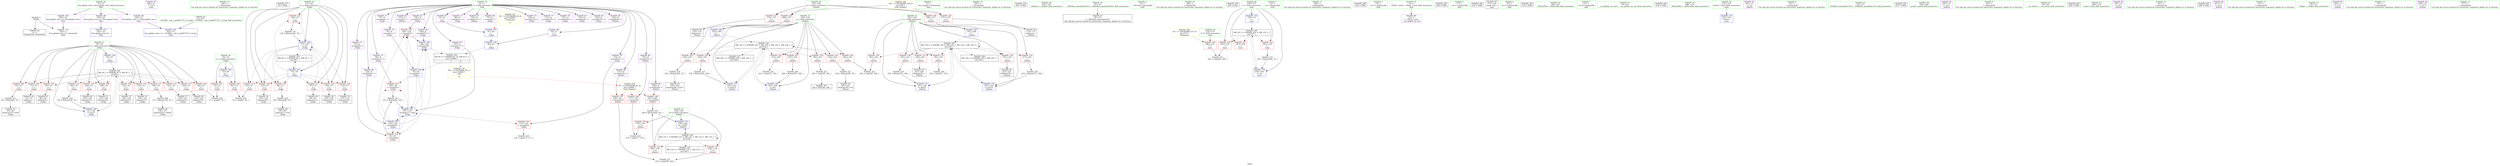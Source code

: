 digraph "SVFG" {
	label="SVFG";

	Node0x55ec17458780 [shape=record,color=grey,label="{NodeID: 0\nNullPtr}"];
	Node0x55ec17458780 -> Node0x55ec1745f8e0[style=solid];
	Node0x55ec17458780 -> Node0x55ec17467640[style=solid];
	Node0x55ec1745fef0 [shape=record,color=purple,label="{NodeID: 97\n288\<--21\n\<--.str.4\nmain\n}"];
	Node0x55ec1745df30 [shape=record,color=green,label="{NodeID: 14\n126\<--1\n\<--dummyObj\nCan only get source location for instruction, argument, global var or function.}"];
	Node0x55ec174863f0 [shape=record,color=black,label="{NodeID: 277\n35 = PHI()\n}"];
	Node0x55ec17460ae0 [shape=record,color=red,label="{NodeID: 111\n136\<--55\n\<--i\n_Z2dpv\n}"];
	Node0x55ec17460ae0 -> Node0x55ec174643b0[style=solid];
	Node0x55ec1745ec60 [shape=record,color=green,label="{NodeID: 28\n57\<--58\nj\<--j_field_insensitive\n_Z2dpv\n}"];
	Node0x55ec1745ec60 -> Node0x55ec17465560[style=solid];
	Node0x55ec1745ec60 -> Node0x55ec17465630[style=solid];
	Node0x55ec1745ec60 -> Node0x55ec17465700[style=solid];
	Node0x55ec1745ec60 -> Node0x55ec174657d0[style=solid];
	Node0x55ec1745ec60 -> Node0x55ec174658a0[style=solid];
	Node0x55ec1745ec60 -> Node0x55ec17465970[style=solid];
	Node0x55ec1745ec60 -> Node0x55ec17465a40[style=solid];
	Node0x55ec1745ec60 -> Node0x55ec17467b50[style=solid];
	Node0x55ec1745ec60 -> Node0x55ec17467dc0[style=solid];
	Node0x55ec174643b0 [shape=record,color=grey,label="{NodeID: 208\n137 = Binary(136, 79, )\n}"];
	Node0x55ec174643b0 -> Node0x55ec174614c0[style=solid];
	Node0x55ec17465d80 [shape=record,color=red,label="{NodeID: 125\n140\<--139\n\<--arrayidx31\n_Z2dpv\n}"];
	Node0x55ec17465d80 -> Node0x55ec17467e90[style=solid];
	Node0x55ec1745f8e0 [shape=record,color=black,label="{NodeID: 42\n2\<--3\ndummyVal\<--dummyVal\n}"];
	Node0x55ec1746c7d0 [shape=record,color=grey,label="{NodeID: 222\n203 = cmp(201, 202, )\n}"];
	Node0x55ec174668e0 [shape=record,color=red,label="{NodeID: 139\n195\<--163\n\<--j\n_Z4doitv\n}"];
	Node0x55ec174668e0 -> Node0x55ec1746c950[style=solid];
	Node0x55ec174614c0 [shape=record,color=black,label="{NodeID: 56\n138\<--137\nidxprom30\<--sub29\n_Z2dpv\n}"];
	Node0x55ec17467440 [shape=record,color=blue,label="{NodeID: 153\n301\<--24\nllvm.global_ctors_0\<--\nGlob }"];
	Node0x55ec17462020 [shape=record,color=purple,label="{NodeID: 70\n76\<--8\narrayidx1\<--f\n_Z2dpv\n}"];
	Node0x55ec17462020 -> Node0x55ec17467a80[style=solid];
	Node0x55ec17468030 [shape=record,color=blue,label="{NodeID: 167\n161\<--186\ni\<--\n_Z4doitv\n}"];
	Node0x55ec17468030 -> Node0x55ec174770b0[style=dashed];
	Node0x55ec17462b80 [shape=record,color=purple,label="{NodeID: 84\n146\<--8\narrayidx35\<--f\n_Z2dpv\n}"];
	Node0x55ec17462b80 -> Node0x55ec17467e90[style=solid];
	Node0x55ec17442820 [shape=record,color=green,label="{NodeID: 1\n7\<--1\n__dso_handle\<--dummyObj\nGlob }"];
	Node0x55ec1745ffc0 [shape=record,color=purple,label="{NodeID: 98\n301\<--23\nllvm.global_ctors_0\<--llvm.global_ctors\nGlob }"];
	Node0x55ec1745ffc0 -> Node0x55ec17467440[style=solid];
	Node0x55ec1745dfc0 [shape=record,color=green,label="{NodeID: 15\n193\<--1\n\<--dummyObj\nCan only get source location for instruction, argument, global var or function.}"];
	Node0x55ec174864f0 [shape=record,color=black,label="{NodeID: 278\n165 = PHI()\n}"];
	Node0x55ec17460bb0 [shape=record,color=red,label="{NodeID: 112\n141\<--55\n\<--i\n_Z2dpv\n}"];
	Node0x55ec17460bb0 -> Node0x55ec17461590[style=solid];
	Node0x55ec1745ed30 [shape=record,color=green,label="{NodeID: 29\n154\<--155\n_Z4doitv\<--_Z4doitv_field_insensitive\n}"];
	Node0x55ec1746b450 [shape=record,color=grey,label="{NodeID: 209\n208 = Binary(207, 209, )\n}"];
	Node0x55ec1746b450 -> Node0x55ec174681d0[style=solid];
	Node0x55ec17465e50 [shape=record,color=red,label="{NodeID: 126\n171\<--157\n\<--n\n_Z4doitv\n}"];
	Node0x55ec17465e50 -> Node0x55ec17461730[style=solid];
	Node0x55ec1745f9e0 [shape=record,color=black,label="{NodeID: 43\n36\<--37\n\<--_ZNSt8ios_base4InitD1Ev\nCan only get source location for instruction, argument, global var or function.}"];
	Node0x55ec1746c950 [shape=record,color=grey,label="{NodeID: 223\n196 = cmp(195, 193, )\n}"];
	Node0x55ec1746c950 -> Node0x55ec171c7460[style=solid];
	Node0x55ec174669b0 [shape=record,color=red,label="{NodeID: 140\n202\<--163\n\<--j\n_Z4doitv\n}"];
	Node0x55ec174669b0 -> Node0x55ec1746c7d0[style=solid];
	Node0x55ec17461590 [shape=record,color=black,label="{NodeID: 57\n142\<--141\nidxprom32\<--\n_Z2dpv\n}"];
	Node0x55ec17467540 [shape=record,color=blue,label="{NodeID: 154\n302\<--25\nllvm.global_ctors_1\<--_GLOBAL__sub_I_jack951753_3_0.cpp\nGlob }"];
	Node0x55ec174620f0 [shape=record,color=purple,label="{NodeID: 71\n87\<--8\narrayidx6\<--f\n_Z2dpv\n}"];
	Node0x55ec1747a590 [shape=record,color=yellow,style=double,label="{NodeID: 251\n8V_1 = ENCHI(MR_8V_0)\npts\{110000 \}\nFun[main]|{<s0>11}}"];
	Node0x55ec1747a590:s0 -> Node0x55ec17467810[style=dashed,color=red];
	Node0x55ec17468100 [shape=record,color=blue,label="{NodeID: 168\n163\<--188\nj\<--\n_Z4doitv\n}"];
	Node0x55ec17468100 -> Node0x55ec174775b0[style=dashed];
	Node0x55ec17462c50 [shape=record,color=purple,label="{NodeID: 85\n173\<--8\narrayidx\<--f\n_Z4doitv\n}"];
	Node0x55ec17442910 [shape=record,color=green,label="{NodeID: 2\n12\<--1\n_ZSt3cin\<--dummyObj\nGlob }"];
	Node0x55ec174600c0 [shape=record,color=purple,label="{NodeID: 99\n302\<--23\nllvm.global_ctors_1\<--llvm.global_ctors\nGlob }"];
	Node0x55ec174600c0 -> Node0x55ec17467540[style=solid];
	Node0x55ec1745e0c0 [shape=record,color=green,label="{NodeID: 16\n199\<--1\n\<--dummyObj\nCan only get source location for instruction, argument, global var or function.}"];
	Node0x55ec17486650 [shape=record,color=black,label="{NodeID: 279\n168 = PHI()\n}"];
	Node0x55ec17460c80 [shape=record,color=red,label="{NodeID: 113\n144\<--55\n\<--i\n_Z2dpv\n}"];
	Node0x55ec17460c80 -> Node0x55ec17461660[style=solid];
	Node0x55ec1745ee30 [shape=record,color=green,label="{NodeID: 30\n157\<--158\nn\<--n_field_insensitive\n_Z4doitv\n}"];
	Node0x55ec1745ee30 -> Node0x55ec17465e50[style=solid];
	Node0x55ec1745ee30 -> Node0x55ec17465f20[style=solid];
	Node0x55ec1745ee30 -> Node0x55ec17465ff0[style=solid];
	Node0x55ec1745ee30 -> Node0x55ec174660c0[style=solid];
	Node0x55ec1746b5d0 [shape=record,color=grey,label="{NodeID: 210\n252 = Binary(251, 209, )\n}"];
	Node0x55ec1746b5d0 -> Node0x55ec17468510[style=solid];
	Node0x55ec17465f20 [shape=record,color=red,label="{NodeID: 127\n174\<--157\n\<--n\n_Z4doitv\n}"];
	Node0x55ec17465f20 -> Node0x55ec17461800[style=solid];
	Node0x55ec1745fae0 [shape=record,color=black,label="{NodeID: 44\n74\<--73\nidxprom\<--\n_Z2dpv\n}"];
	Node0x55ec1746cad0 [shape=record,color=grey,label="{NodeID: 224\n213 = cmp(212, 193, )\n}"];
	Node0x55ec17466a80 [shape=record,color=red,label="{NodeID: 141\n207\<--163\n\<--j\n_Z4doitv\n}"];
	Node0x55ec17466a80 -> Node0x55ec1746b450[style=solid];
	Node0x55ec17461660 [shape=record,color=black,label="{NodeID: 58\n145\<--144\nidxprom34\<--\n_Z2dpv\n}"];
	Node0x55ec174766b0 [shape=record,color=black,label="{NodeID: 238\nMR_23V_3 = PHI(MR_23V_4, MR_23V_2, )\npts\{277 \}\n}"];
	Node0x55ec174766b0 -> Node0x55ec174671d0[style=dashed];
	Node0x55ec174766b0 -> Node0x55ec174672a0[style=dashed];
	Node0x55ec174766b0 -> Node0x55ec17467370[style=dashed];
	Node0x55ec174766b0 -> Node0x55ec17468780[style=dashed];
	Node0x55ec17467640 [shape=record,color=blue, style = dotted,label="{NodeID: 155\n303\<--3\nllvm.global_ctors_2\<--dummyVal\nGlob }"];
	Node0x55ec174621c0 [shape=record,color=purple,label="{NodeID: 72\n91\<--8\narrayidx8\<--f\n_Z2dpv\n}"];
	Node0x55ec174621c0 -> Node0x55ec17465b10[style=solid];
	Node0x55ec174681d0 [shape=record,color=blue,label="{NodeID: 169\n163\<--208\nj\<--dec\n_Z4doitv\n}"];
	Node0x55ec174681d0 -> Node0x55ec174775b0[style=dashed];
	Node0x55ec17462d20 [shape=record,color=purple,label="{NodeID: 86\n176\<--8\narrayidx3\<--f\n_Z4doitv\n}"];
	Node0x55ec17462d20 -> Node0x55ec17466e90[style=solid];
	Node0x55ec17457570 [shape=record,color=green,label="{NodeID: 3\n13\<--1\n.str\<--dummyObj\nGlob }"];
	Node0x55ec174601c0 [shape=record,color=purple,label="{NodeID: 100\n303\<--23\nllvm.global_ctors_2\<--llvm.global_ctors\nGlob }"];
	Node0x55ec174601c0 -> Node0x55ec17467640[style=solid];
	Node0x55ec1745e1c0 [shape=record,color=green,label="{NodeID: 17\n209\<--1\n\<--dummyObj\nCan only get source location for instruction, argument, global var or function.}"];
	Node0x55ec17486720 [shape=record,color=black,label="{NodeID: 280\n182 = PHI()\n}"];
	Node0x55ec17460d50 [shape=record,color=red,label="{NodeID: 114\n149\<--55\n\<--i\n_Z2dpv\n}"];
	Node0x55ec17460d50 -> Node0x55ec1746bbd0[style=solid];
	Node0x55ec1745ef00 [shape=record,color=green,label="{NodeID: 31\n159\<--160\nk\<--k_field_insensitive\n_Z4doitv\n}"];
	Node0x55ec1745ef00 -> Node0x55ec17466190[style=solid];
	Node0x55ec1745ef00 -> Node0x55ec17466260[style=solid];
	Node0x55ec1745ef00 -> Node0x55ec17466330[style=solid];
	Node0x55ec1745ef00 -> Node0x55ec17468440[style=solid];
	Node0x55ec1746b750 [shape=record,color=grey,label="{NodeID: 211\n94 = Binary(93, 79, )\n}"];
	Node0x55ec1746b750 -> Node0x55ec1745fd50[style=solid];
	Node0x55ec17465ff0 [shape=record,color=red,label="{NodeID: 128\n186\<--157\n\<--n\n_Z4doitv\n}"];
	Node0x55ec17465ff0 -> Node0x55ec17468030[style=solid];
	Node0x55ec1745fbb0 [shape=record,color=black,label="{NodeID: 45\n86\<--85\nidxprom5\<--\n_Z2dpv\n}"];
	Node0x55ec1746cc50 [shape=record,color=grey,label="{NodeID: 225\n179 = cmp(177, 178, )\n}"];
	Node0x55ec17466b50 [shape=record,color=red,label="{NodeID: 142\n212\<--163\n\<--j\n_Z4doitv\n}"];
	Node0x55ec17466b50 -> Node0x55ec1746cad0[style=solid];
	Node0x55ec17461730 [shape=record,color=black,label="{NodeID: 59\n172\<--171\nidxprom\<--\n_Z4doitv\n}"];
	Node0x55ec17476bb0 [shape=record,color=black,label="{NodeID: 239\nMR_12V_3 = PHI(MR_12V_4, MR_12V_3, MR_12V_3, MR_12V_1, )\npts\{160 \}\n}"];
	Node0x55ec17476bb0 -> Node0x55ec17466260[style=dashed];
	Node0x55ec17476bb0 -> Node0x55ec17466330[style=dashed];
	Node0x55ec17476bb0 -> Node0x55ec17468440[style=dashed];
	Node0x55ec17476bb0 -> Node0x55ec17476bb0[style=dashed];
	Node0x55ec17476bb0 -> Node0x55ec174789b0[style=dashed];
	Node0x55ec17467740 [shape=record,color=blue,label="{NodeID: 156\n53\<--60\nn\<--\n_Z2dpv\n}"];
	Node0x55ec17467740 -> Node0x55ec174602c0[style=dashed];
	Node0x55ec17467740 -> Node0x55ec17460390[style=dashed];
	Node0x55ec17462290 [shape=record,color=purple,label="{NodeID: 73\n96\<--8\narrayidx11\<--f\n_Z2dpv\n}"];
	Node0x55ec174682a0 [shape=record,color=blue,label="{NodeID: 170\n161\<--218\ni\<--dec14\n_Z4doitv\n}"];
	Node0x55ec174682a0 -> Node0x55ec174770b0[style=dashed];
	Node0x55ec17462df0 [shape=record,color=purple,label="{NodeID: 87\n223\<--8\narrayidx17\<--f\n_Z4doitv\n}"];
	Node0x55ec1745d1e0 [shape=record,color=green,label="{NodeID: 4\n15\<--1\n.str.1\<--dummyObj\nGlob }"];
	Node0x55ec174602c0 [shape=record,color=red,label="{NodeID: 101\n70\<--53\n\<--n\n_Z2dpv\n}"];
	Node0x55ec174602c0 -> Node0x55ec1746d3d0[style=solid];
	Node0x55ec1745e2c0 [shape=record,color=green,label="{NodeID: 18\n4\<--6\n_ZStL8__ioinit\<--_ZStL8__ioinit_field_insensitive\nGlob }"];
	Node0x55ec1745e2c0 -> Node0x55ec17461ce0[style=solid];
	Node0x55ec174867f0 [shape=record,color=black,label="{NodeID: 281\n206 = PHI()\n}"];
	Node0x55ec17465560 [shape=record,color=red,label="{NodeID: 115\n81\<--57\n\<--j\n_Z2dpv\n}"];
	Node0x55ec17465560 -> Node0x55ec1746d250[style=solid];
	Node0x55ec1745efd0 [shape=record,color=green,label="{NodeID: 32\n161\<--162\ni\<--i_field_insensitive\n_Z4doitv\n}"];
	Node0x55ec1745efd0 -> Node0x55ec17466400[style=solid];
	Node0x55ec1745efd0 -> Node0x55ec174664d0[style=solid];
	Node0x55ec1745efd0 -> Node0x55ec174665a0[style=solid];
	Node0x55ec1745efd0 -> Node0x55ec17466670[style=solid];
	Node0x55ec1745efd0 -> Node0x55ec17466740[style=solid];
	Node0x55ec1745efd0 -> Node0x55ec17466810[style=solid];
	Node0x55ec1745efd0 -> Node0x55ec17468030[style=solid];
	Node0x55ec1745efd0 -> Node0x55ec174682a0[style=solid];
	Node0x55ec1745efd0 -> Node0x55ec17468510[style=solid];
	Node0x55ec1746b8d0 [shape=record,color=grey,label="{NodeID: 212\n101 = Binary(92, 100, )\n}"];
	Node0x55ec1746b8d0 -> Node0x55ec17467c20[style=solid];
	Node0x55ec174660c0 [shape=record,color=red,label="{NodeID: 129\n188\<--157\n\<--n\n_Z4doitv\n}"];
	Node0x55ec174660c0 -> Node0x55ec17468100[style=solid];
	Node0x55ec1745fc80 [shape=record,color=black,label="{NodeID: 46\n90\<--89\nidxprom7\<--sub\n_Z2dpv\n}"];
	Node0x55ec1746cdd0 [shape=record,color=grey,label="{NodeID: 226\n192 = cmp(191, 193, )\n}"];
	Node0x55ec17466c20 [shape=record,color=red,label="{NodeID: 143\n224\<--163\n\<--j\n_Z4doitv\n}"];
	Node0x55ec17466c20 -> Node0x55ec1746c650[style=solid];
	Node0x55ec17461800 [shape=record,color=black,label="{NodeID: 60\n175\<--174\nidxprom2\<--\n_Z4doitv\n}"];
	Node0x55ec174770b0 [shape=record,color=black,label="{NodeID: 240\nMR_14V_4 = PHI(MR_14V_6, MR_14V_4, MR_14V_5, MR_14V_3, )\npts\{162 \}\n}"];
	Node0x55ec174770b0 -> Node0x55ec17466400[style=dashed];
	Node0x55ec174770b0 -> Node0x55ec174664d0[style=dashed];
	Node0x55ec174770b0 -> Node0x55ec174665a0[style=dashed];
	Node0x55ec174770b0 -> Node0x55ec17466670[style=dashed];
	Node0x55ec174770b0 -> Node0x55ec17466740[style=dashed];
	Node0x55ec174770b0 -> Node0x55ec17466810[style=dashed];
	Node0x55ec174770b0 -> Node0x55ec174682a0[style=dashed];
	Node0x55ec174770b0 -> Node0x55ec17468510[style=dashed];
	Node0x55ec174770b0 -> Node0x55ec174770b0[style=dashed];
	Node0x55ec174770b0 -> Node0x55ec17478eb0[style=dashed];
	Node0x55ec17467810 [shape=record,color=blue,label="{NodeID: 157\n61\<--63\n\<--\n_Z2dpv\n}"];
	Node0x55ec17467810 -> Node0x55ec174678e0[style=dashed];
	Node0x55ec17462360 [shape=record,color=purple,label="{NodeID: 74\n99\<--8\narrayidx13\<--f\n_Z2dpv\n}"];
	Node0x55ec17462360 -> Node0x55ec17465be0[style=solid];
	Node0x55ec17468370 [shape=record,color=blue,label="{NodeID: 171\n163\<--235\nj\<--dec23\n_Z4doitv\n}"];
	Node0x55ec17468370 -> Node0x55ec174775b0[style=dashed];
	Node0x55ec17462ec0 [shape=record,color=purple,label="{NodeID: 88\n227\<--8\narrayidx19\<--f\n_Z4doitv\n}"];
	Node0x55ec17462ec0 -> Node0x55ec17466f60[style=solid];
	Node0x55ec1745d270 [shape=record,color=green,label="{NodeID: 5\n17\<--1\n.str.2\<--dummyObj\nGlob }"];
	Node0x55ec17460390 [shape=record,color=red,label="{NodeID: 102\n82\<--53\n\<--n\n_Z2dpv\n}"];
	Node0x55ec17460390 -> Node0x55ec1746d250[style=solid];
	Node0x55ec1745e3c0 [shape=record,color=green,label="{NodeID: 19\n8\<--11\nf\<--f_field_insensitive\nGlob }"];
	Node0x55ec1745e3c0 -> Node0x55ec17461db0[style=solid];
	Node0x55ec1745e3c0 -> Node0x55ec17461e80[style=solid];
	Node0x55ec1745e3c0 -> Node0x55ec17461f50[style=solid];
	Node0x55ec1745e3c0 -> Node0x55ec17462020[style=solid];
	Node0x55ec1745e3c0 -> Node0x55ec174620f0[style=solid];
	Node0x55ec1745e3c0 -> Node0x55ec174621c0[style=solid];
	Node0x55ec1745e3c0 -> Node0x55ec17462290[style=solid];
	Node0x55ec1745e3c0 -> Node0x55ec17462360[style=solid];
	Node0x55ec1745e3c0 -> Node0x55ec17462430[style=solid];
	Node0x55ec1745e3c0 -> Node0x55ec17462500[style=solid];
	Node0x55ec1745e3c0 -> Node0x55ec174625d0[style=solid];
	Node0x55ec1745e3c0 -> Node0x55ec174626a0[style=solid];
	Node0x55ec1745e3c0 -> Node0x55ec17462770[style=solid];
	Node0x55ec1745e3c0 -> Node0x55ec17462840[style=solid];
	Node0x55ec1745e3c0 -> Node0x55ec17462910[style=solid];
	Node0x55ec1745e3c0 -> Node0x55ec174629e0[style=solid];
	Node0x55ec1745e3c0 -> Node0x55ec17462ab0[style=solid];
	Node0x55ec1745e3c0 -> Node0x55ec17462b80[style=solid];
	Node0x55ec1745e3c0 -> Node0x55ec17462c50[style=solid];
	Node0x55ec1745e3c0 -> Node0x55ec17462d20[style=solid];
	Node0x55ec1745e3c0 -> Node0x55ec17462df0[style=solid];
	Node0x55ec1745e3c0 -> Node0x55ec17462ec0[style=solid];
	Node0x55ec1745e3c0 -> Node0x55ec17462f90[style=solid];
	Node0x55ec1745e3c0 -> Node0x55ec17463060[style=solid];
	Node0x55ec17486f80 [shape=record,color=black,label="{NodeID: 282\n216 = PHI()\n}"];
	Node0x55ec17465630 [shape=record,color=red,label="{NodeID: 116\n88\<--57\n\<--j\n_Z2dpv\n}"];
	Node0x55ec17465630 -> Node0x55ec1746c1d0[style=solid];
	Node0x55ec1745f0a0 [shape=record,color=green,label="{NodeID: 33\n163\<--164\nj\<--j_field_insensitive\n_Z4doitv\n}"];
	Node0x55ec1745f0a0 -> Node0x55ec174668e0[style=solid];
	Node0x55ec1745f0a0 -> Node0x55ec174669b0[style=solid];
	Node0x55ec1745f0a0 -> Node0x55ec17466a80[style=solid];
	Node0x55ec1745f0a0 -> Node0x55ec17466b50[style=solid];
	Node0x55ec1745f0a0 -> Node0x55ec17466c20[style=solid];
	Node0x55ec1745f0a0 -> Node0x55ec17466cf0[style=solid];
	Node0x55ec1745f0a0 -> Node0x55ec17466dc0[style=solid];
	Node0x55ec1745f0a0 -> Node0x55ec17468100[style=solid];
	Node0x55ec1745f0a0 -> Node0x55ec174681d0[style=solid];
	Node0x55ec1745f0a0 -> Node0x55ec17468370[style=solid];
	Node0x55ec1746ba50 [shape=record,color=grey,label="{NodeID: 213\n293 = Binary(292, 79, )\n}"];
	Node0x55ec1746ba50 -> Node0x55ec17468780[style=solid];
	Node0x55ec17466190 [shape=record,color=red,label="{NodeID: 130\n178\<--159\n\<--k\n_Z4doitv\n}"];
	Node0x55ec17466190 -> Node0x55ec1746cc50[style=solid];
	Node0x55ec1745fd50 [shape=record,color=black,label="{NodeID: 47\n95\<--94\nidxprom10\<--sub9\n_Z2dpv\n}"];
	Node0x55ec1746cf50 [shape=record,color=grey,label="{NodeID: 227\n285 = cmp(283, 284, )\n}"];
	Node0x55ec17466cf0 [shape=record,color=red,label="{NodeID: 144\n234\<--163\n\<--j\n_Z4doitv\n}"];
	Node0x55ec17466cf0 -> Node0x55ec1746c050[style=solid];
	Node0x55ec174618d0 [shape=record,color=black,label="{NodeID: 61\n271\<--193\nmain_ret\<--\nmain\n}"];
	Node0x55ec174775b0 [shape=record,color=black,label="{NodeID: 241\nMR_16V_4 = PHI(MR_16V_7, MR_16V_5, MR_16V_4, MR_16V_3, )\npts\{164 \}\n}"];
	Node0x55ec174775b0 -> Node0x55ec174668e0[style=dashed];
	Node0x55ec174775b0 -> Node0x55ec174669b0[style=dashed];
	Node0x55ec174775b0 -> Node0x55ec17466a80[style=dashed];
	Node0x55ec174775b0 -> Node0x55ec17466b50[style=dashed];
	Node0x55ec174775b0 -> Node0x55ec17466c20[style=dashed];
	Node0x55ec174775b0 -> Node0x55ec17466cf0[style=dashed];
	Node0x55ec174775b0 -> Node0x55ec17466dc0[style=dashed];
	Node0x55ec174775b0 -> Node0x55ec174681d0[style=dashed];
	Node0x55ec174775b0 -> Node0x55ec17468370[style=dashed];
	Node0x55ec174775b0 -> Node0x55ec174775b0[style=dashed];
	Node0x55ec174775b0 -> Node0x55ec174793b0[style=dashed];
	Node0x55ec174678e0 [shape=record,color=blue,label="{NodeID: 158\n64\<--63\n\<--\n_Z2dpv\n}"];
	Node0x55ec174678e0 -> Node0x55ec174784b0[style=dashed];
	Node0x55ec17462430 [shape=record,color=purple,label="{NodeID: 75\n104\<--8\narrayidx15\<--f\n_Z2dpv\n}"];
	Node0x55ec17468440 [shape=record,color=blue,label="{NodeID: 172\n159\<--249\nk\<--sub30\n_Z4doitv\n}"];
	Node0x55ec17468440 -> Node0x55ec17476bb0[style=dashed];
	Node0x55ec17462f90 [shape=record,color=purple,label="{NodeID: 89\n242\<--8\narrayidx26\<--f\n_Z4doitv\n}"];
	Node0x55ec1745d300 [shape=record,color=green,label="{NodeID: 6\n19\<--1\n.str.3\<--dummyObj\nGlob }"];
	Node0x55ec17460460 [shape=record,color=red,label="{NodeID: 103\n69\<--55\n\<--i\n_Z2dpv\n}"];
	Node0x55ec17460460 -> Node0x55ec1746d3d0[style=solid];
	Node0x55ec1745e4c0 [shape=record,color=green,label="{NodeID: 20\n23\<--27\nllvm.global_ctors\<--llvm.global_ctors_field_insensitive\nGlob }"];
	Node0x55ec1745e4c0 -> Node0x55ec1745ffc0[style=solid];
	Node0x55ec1745e4c0 -> Node0x55ec174600c0[style=solid];
	Node0x55ec1745e4c0 -> Node0x55ec174601c0[style=solid];
	Node0x55ec17487050 [shape=record,color=black,label="{NodeID: 283\n233 = PHI()\n}"];
	Node0x55ec17465700 [shape=record,color=red,label="{NodeID: 117\n97\<--57\n\<--j\n_Z2dpv\n}"];
	Node0x55ec17465700 -> Node0x55ec17460e40[style=solid];
	Node0x55ec1745f170 [shape=record,color=green,label="{NodeID: 34\n166\<--167\n_ZNSirsERi\<--_ZNSirsERi_field_insensitive\n}"];
	Node0x55ec1746bbd0 [shape=record,color=grey,label="{NodeID: 214\n150 = Binary(149, 79, )\n}"];
	Node0x55ec1746bbd0 -> Node0x55ec17467f60[style=solid];
	Node0x55ec17466260 [shape=record,color=red,label="{NodeID: 131\n229\<--159\n\<--k\n_Z4doitv\n}"];
	Node0x55ec17466260 -> Node0x55ec1746d550[style=solid];
	Node0x55ec17460e40 [shape=record,color=black,label="{NodeID: 48\n98\<--97\nidxprom12\<--\n_Z2dpv\n}"];
	Node0x55ec1746d0d0 [shape=record,color=grey,label="{NodeID: 228\n116 = cmp(115, 117, )\n}"];
	Node0x55ec17466dc0 [shape=record,color=red,label="{NodeID: 145\n243\<--163\n\<--j\n_Z4doitv\n}"];
	Node0x55ec17466dc0 -> Node0x55ec1746bed0[style=solid];
	Node0x55ec174619a0 [shape=record,color=black,label="{NodeID: 62\n222\<--221\nidxprom16\<--\n_Z4doitv\n}"];
	Node0x55ec17477ab0 [shape=record,color=black,label="{NodeID: 242\nMR_4V_3 = PHI(MR_4V_4, MR_4V_2, )\npts\{56 \}\n}"];
	Node0x55ec17477ab0 -> Node0x55ec17460460[style=dashed];
	Node0x55ec17477ab0 -> Node0x55ec17460530[style=dashed];
	Node0x55ec17477ab0 -> Node0x55ec17460600[style=dashed];
	Node0x55ec17477ab0 -> Node0x55ec174606d0[style=dashed];
	Node0x55ec17477ab0 -> Node0x55ec174607a0[style=dashed];
	Node0x55ec17477ab0 -> Node0x55ec17460870[style=dashed];
	Node0x55ec17477ab0 -> Node0x55ec17460940[style=dashed];
	Node0x55ec17477ab0 -> Node0x55ec17460a10[style=dashed];
	Node0x55ec17477ab0 -> Node0x55ec17460ae0[style=dashed];
	Node0x55ec17477ab0 -> Node0x55ec17460bb0[style=dashed];
	Node0x55ec17477ab0 -> Node0x55ec17460c80[style=dashed];
	Node0x55ec17477ab0 -> Node0x55ec17460d50[style=dashed];
	Node0x55ec17477ab0 -> Node0x55ec17467f60[style=dashed];
	Node0x55ec174679b0 [shape=record,color=blue,label="{NodeID: 159\n55\<--67\ni\<--\n_Z2dpv\n}"];
	Node0x55ec174679b0 -> Node0x55ec17477ab0[style=dashed];
	Node0x55ec17462500 [shape=record,color=purple,label="{NodeID: 76\n107\<--8\narrayidx17\<--f\n_Z2dpv\n}"];
	Node0x55ec17462500 -> Node0x55ec17467c20[style=solid];
	Node0x55ec17468510 [shape=record,color=blue,label="{NodeID: 173\n161\<--252\ni\<--dec31\n_Z4doitv\n}"];
	Node0x55ec17468510 -> Node0x55ec174770b0[style=dashed];
	Node0x55ec17463060 [shape=record,color=purple,label="{NodeID: 90\n246\<--8\narrayidx29\<--f\n_Z4doitv\n}"];
	Node0x55ec17463060 -> Node0x55ec17467030[style=solid];
	Node0x55ec1745d390 [shape=record,color=green,label="{NodeID: 7\n21\<--1\n.str.4\<--dummyObj\nGlob }"];
	Node0x55ec17460530 [shape=record,color=red,label="{NodeID: 104\n73\<--55\n\<--i\n_Z2dpv\n}"];
	Node0x55ec17460530 -> Node0x55ec1745fae0[style=solid];
	Node0x55ec1745e5c0 [shape=record,color=green,label="{NodeID: 21\n28\<--29\n__cxx_global_var_init\<--__cxx_global_var_init_field_insensitive\n}"];
	Node0x55ec17487150 [shape=record,color=black,label="{NodeID: 284\n239 = PHI()\n}"];
	Node0x55ec174657d0 [shape=record,color=red,label="{NodeID: 118\n105\<--57\n\<--j\n_Z2dpv\n}"];
	Node0x55ec174657d0 -> Node0x55ec17460fe0[style=solid];
	Node0x55ec1745f270 [shape=record,color=green,label="{NodeID: 35\n169\<--170\n_ZNSirsERx\<--_ZNSirsERx_field_insensitive\n}"];
	Node0x55ec1746bd50 [shape=record,color=grey,label="{NodeID: 215\n130 = Binary(129, 79, )\n}"];
	Node0x55ec1746bd50 -> Node0x55ec17467dc0[style=solid];
	Node0x55ec17466330 [shape=record,color=red,label="{NodeID: 132\n248\<--159\n\<--k\n_Z4doitv\n}"];
	Node0x55ec17466330 -> Node0x55ec1746c350[style=solid];
	Node0x55ec17460f10 [shape=record,color=black,label="{NodeID: 49\n103\<--102\nidxprom14\<--\n_Z2dpv\n}"];
	Node0x55ec1746d250 [shape=record,color=grey,label="{NodeID: 229\n83 = cmp(81, 82, )\n}"];
	Node0x55ec17466e90 [shape=record,color=red,label="{NodeID: 146\n177\<--176\n\<--arrayidx3\n_Z4doitv\n}"];
	Node0x55ec17466e90 -> Node0x55ec1746cc50[style=solid];
	Node0x55ec17461a70 [shape=record,color=black,label="{NodeID: 63\n226\<--225\nidxprom18\<--sub\n_Z4doitv\n}"];
	Node0x55ec17477fb0 [shape=record,color=black,label="{NodeID: 243\nMR_6V_2 = PHI(MR_6V_4, MR_6V_1, )\npts\{58 \}\n}"];
	Node0x55ec17477fb0 -> Node0x55ec17467b50[style=dashed];
	Node0x55ec17467a80 [shape=record,color=blue,label="{NodeID: 160\n76\<--63\narrayidx1\<--\n_Z2dpv\n}"];
	Node0x55ec17467a80 -> Node0x55ec17465b10[style=dashed];
	Node0x55ec17467a80 -> Node0x55ec17465be0[style=dashed];
	Node0x55ec17467a80 -> Node0x55ec17465d80[style=dashed];
	Node0x55ec17467a80 -> Node0x55ec17467c20[style=dashed];
	Node0x55ec17467a80 -> Node0x55ec17467e90[style=dashed];
	Node0x55ec174625d0 [shape=record,color=purple,label="{NodeID: 77\n111\<--8\narrayidx19\<--f\n_Z2dpv\n}"];
	Node0x55ec174685e0 [shape=record,color=blue,label="{NodeID: 174\n272\<--193\nretval\<--\nmain\n}"];
	Node0x55ec17463130 [shape=record,color=purple,label="{NodeID: 91\n181\<--13\n\<--.str\n_Z4doitv\n}"];
	Node0x55ec1745dbd0 [shape=record,color=green,label="{NodeID: 8\n24\<--1\n\<--dummyObj\nCan only get source location for instruction, argument, global var or function.}"];
	Node0x55ec17460600 [shape=record,color=red,label="{NodeID: 105\n85\<--55\n\<--i\n_Z2dpv\n}"];
	Node0x55ec17460600 -> Node0x55ec1745fbb0[style=solid];
	Node0x55ec1745e6c0 [shape=record,color=green,label="{NodeID: 22\n32\<--33\n_ZNSt8ios_base4InitC1Ev\<--_ZNSt8ios_base4InitC1Ev_field_insensitive\n}"];
	Node0x55ec17487250 [shape=record,color=black,label="{NodeID: 285\n257 = PHI()\n}"];
	Node0x55ec174658a0 [shape=record,color=red,label="{NodeID: 119\n112\<--57\n\<--j\n_Z2dpv\n}"];
	Node0x55ec174658a0 -> Node0x55ec17461180[style=solid];
	Node0x55ec1745f370 [shape=record,color=green,label="{NodeID: 36\n183\<--184\nprintf\<--printf_field_insensitive\n}"];
	Node0x55ec1746bed0 [shape=record,color=grey,label="{NodeID: 216\n244 = Binary(243, 79, )\n}"];
	Node0x55ec1746bed0 -> Node0x55ec17461c10[style=solid];
	Node0x55ec17466400 [shape=record,color=red,label="{NodeID: 133\n191\<--161\n\<--i\n_Z4doitv\n}"];
	Node0x55ec17466400 -> Node0x55ec1746cdd0[style=solid];
	Node0x55ec17460fe0 [shape=record,color=black,label="{NodeID: 50\n106\<--105\nidxprom16\<--\n_Z2dpv\n}"];
	Node0x55ec1746d3d0 [shape=record,color=grey,label="{NodeID: 230\n71 = cmp(69, 70, )\n}"];
	Node0x55ec17466f60 [shape=record,color=red,label="{NodeID: 147\n228\<--227\n\<--arrayidx19\n_Z4doitv\n}"];
	Node0x55ec17466f60 -> Node0x55ec1746d550[style=solid];
	Node0x55ec17461b40 [shape=record,color=black,label="{NodeID: 64\n241\<--240\nidxprom25\<--\n_Z4doitv\n}"];
	Node0x55ec174784b0 [shape=record,color=black,label="{NodeID: 244\nMR_8V_4 = PHI(MR_8V_10, MR_8V_3, )\npts\{110000 \}\n|{|<s1>11}}"];
	Node0x55ec174784b0 -> Node0x55ec17467a80[style=dashed];
	Node0x55ec174784b0:s1 -> Node0x55ec1747cf80[style=dashed,color=blue];
	Node0x55ec17467b50 [shape=record,color=blue,label="{NodeID: 161\n57\<--79\nj\<--\n_Z2dpv\n}"];
	Node0x55ec17467b50 -> Node0x55ec17465560[style=dashed];
	Node0x55ec17467b50 -> Node0x55ec17465630[style=dashed];
	Node0x55ec17467b50 -> Node0x55ec17465700[style=dashed];
	Node0x55ec17467b50 -> Node0x55ec174657d0[style=dashed];
	Node0x55ec17467b50 -> Node0x55ec174658a0[style=dashed];
	Node0x55ec17467b50 -> Node0x55ec17465970[style=dashed];
	Node0x55ec17467b50 -> Node0x55ec17465a40[style=dashed];
	Node0x55ec17467b50 -> Node0x55ec17467dc0[style=dashed];
	Node0x55ec17467b50 -> Node0x55ec17477fb0[style=dashed];
	Node0x55ec174626a0 [shape=record,color=purple,label="{NodeID: 78\n114\<--8\narrayidx21\<--f\n_Z2dpv\n}"];
	Node0x55ec174626a0 -> Node0x55ec17465cb0[style=solid];
	Node0x55ec174686b0 [shape=record,color=blue,label="{NodeID: 175\n276\<--79\ni\<--\nmain\n}"];
	Node0x55ec174686b0 -> Node0x55ec174766b0[style=dashed];
	Node0x55ec17463200 [shape=record,color=purple,label="{NodeID: 92\n205\<--15\n\<--.str.1\n_Z4doitv\n}"];
	Node0x55ec1745dc60 [shape=record,color=green,label="{NodeID: 9\n60\<--1\n\<--dummyObj\nCan only get source location for instruction, argument, global var or function.}"];
	Node0x55ec174606d0 [shape=record,color=red,label="{NodeID: 106\n93\<--55\n\<--i\n_Z2dpv\n}"];
	Node0x55ec174606d0 -> Node0x55ec1746b750[style=solid];
	Node0x55ec1745e7c0 [shape=record,color=green,label="{NodeID: 23\n38\<--39\n__cxa_atexit\<--__cxa_atexit_field_insensitive\n}"];
	Node0x55ec17487350 [shape=record,color=black,label="{NodeID: 286\n280 = PHI()\n}"];
	Node0x55ec17465970 [shape=record,color=red,label="{NodeID: 120\n122\<--57\n\<--j\n_Z2dpv\n}"];
	Node0x55ec17465970 -> Node0x55ec17461320[style=solid];
	Node0x55ec1745f470 [shape=record,color=green,label="{NodeID: 37\n269\<--270\nmain\<--main_field_insensitive\n}"];
	Node0x55ec1746c050 [shape=record,color=grey,label="{NodeID: 217\n235 = Binary(234, 209, )\n}"];
	Node0x55ec1746c050 -> Node0x55ec17468370[style=solid];
	Node0x55ec174664d0 [shape=record,color=red,label="{NodeID: 134\n201\<--161\n\<--i\n_Z4doitv\n}"];
	Node0x55ec174664d0 -> Node0x55ec1746c7d0[style=solid];
	Node0x55ec174610b0 [shape=record,color=black,label="{NodeID: 51\n110\<--109\nidxprom18\<--\n_Z2dpv\n}"];
	Node0x55ec1746d550 [shape=record,color=grey,label="{NodeID: 231\n230 = cmp(228, 229, )\n}"];
	Node0x55ec17467030 [shape=record,color=red,label="{NodeID: 148\n247\<--246\n\<--arrayidx29\n_Z4doitv\n}"];
	Node0x55ec17467030 -> Node0x55ec1746c350[style=solid];
	Node0x55ec17461c10 [shape=record,color=black,label="{NodeID: 65\n245\<--244\nidxprom28\<--sub27\n_Z4doitv\n}"];
	Node0x55ec174789b0 [shape=record,color=black,label="{NodeID: 245\nMR_12V_2 = PHI(MR_12V_3, MR_12V_1, )\npts\{160 \}\n}"];
	Node0x55ec17467c20 [shape=record,color=blue,label="{NodeID: 162\n107\<--101\narrayidx17\<--add\n_Z2dpv\n}"];
	Node0x55ec17467c20 -> Node0x55ec17465b10[style=dashed];
	Node0x55ec17467c20 -> Node0x55ec17465be0[style=dashed];
	Node0x55ec17467c20 -> Node0x55ec17465cb0[style=dashed];
	Node0x55ec17467c20 -> Node0x55ec17465d80[style=dashed];
	Node0x55ec17467c20 -> Node0x55ec17467c20[style=dashed];
	Node0x55ec17467c20 -> Node0x55ec17467cf0[style=dashed];
	Node0x55ec17467c20 -> Node0x55ec17467e90[style=dashed];
	Node0x55ec17462770 [shape=record,color=purple,label="{NodeID: 79\n121\<--8\narrayidx24\<--f\n_Z2dpv\n}"];
	Node0x55ec1747b500 [shape=record,color=yellow,style=double,label="{NodeID: 259\n8V_1 = ENCHI(MR_8V_0)\npts\{110000 \}\nFun[_Z4doitv]}"];
	Node0x55ec1747b500 -> Node0x55ec17466e90[style=dashed];
	Node0x55ec1747b500 -> Node0x55ec17466f60[style=dashed];
	Node0x55ec1747b500 -> Node0x55ec17467030[style=dashed];
	Node0x55ec17468780 [shape=record,color=blue,label="{NodeID: 176\n276\<--293\ni\<--inc\nmain\n}"];
	Node0x55ec17468780 -> Node0x55ec174766b0[style=dashed];
	Node0x55ec174632d0 [shape=record,color=purple,label="{NodeID: 93\n232\<--15\n\<--.str.1\n_Z4doitv\n}"];
	Node0x55ec1745dcf0 [shape=record,color=green,label="{NodeID: 10\n63\<--1\n\<--dummyObj\nCan only get source location for instruction, argument, global var or function.}"];
	Node0x55ec174607a0 [shape=record,color=red,label="{NodeID: 107\n102\<--55\n\<--i\n_Z2dpv\n}"];
	Node0x55ec174607a0 -> Node0x55ec17460f10[style=solid];
	Node0x55ec1745e8c0 [shape=record,color=green,label="{NodeID: 24\n37\<--43\n_ZNSt8ios_base4InitD1Ev\<--_ZNSt8ios_base4InitD1Ev_field_insensitive\n}"];
	Node0x55ec1745e8c0 -> Node0x55ec1745f9e0[style=solid];
	Node0x55ec17487450 [shape=record,color=black,label="{NodeID: 287\n289 = PHI()\n}"];
	Node0x55ec17465a40 [shape=record,color=red,label="{NodeID: 121\n129\<--57\n\<--j\n_Z2dpv\n}"];
	Node0x55ec17465a40 -> Node0x55ec1746bd50[style=solid];
	Node0x55ec1745f570 [shape=record,color=green,label="{NodeID: 38\n272\<--273\nretval\<--retval_field_insensitive\nmain\n}"];
	Node0x55ec1745f570 -> Node0x55ec174685e0[style=solid];
	Node0x55ec1746c1d0 [shape=record,color=grey,label="{NodeID: 218\n89 = Binary(88, 79, )\n}"];
	Node0x55ec1746c1d0 -> Node0x55ec1745fc80[style=solid];
	Node0x55ec174665a0 [shape=record,color=red,label="{NodeID: 135\n217\<--161\n\<--i\n_Z4doitv\n}"];
	Node0x55ec174665a0 -> Node0x55ec1746c4d0[style=solid];
	Node0x55ec17461180 [shape=record,color=black,label="{NodeID: 52\n113\<--112\nidxprom20\<--\n_Z2dpv\n}"];
	Node0x55ec17467100 [shape=record,color=red,label="{NodeID: 149\n284\<--274\n\<--T\nmain\n}"];
	Node0x55ec17467100 -> Node0x55ec1746cf50[style=solid];
	Node0x55ec17461ce0 [shape=record,color=purple,label="{NodeID: 66\n34\<--4\n\<--_ZStL8__ioinit\n__cxx_global_var_init\n}"];
	Node0x55ec17478eb0 [shape=record,color=black,label="{NodeID: 246\nMR_14V_2 = PHI(MR_14V_4, MR_14V_1, )\npts\{162 \}\n}"];
	Node0x55ec17467cf0 [shape=record,color=blue,label="{NodeID: 163\n124\<--126\narrayidx26\<--\n_Z2dpv\n}"];
	Node0x55ec17467cf0 -> Node0x55ec17465b10[style=dashed];
	Node0x55ec17467cf0 -> Node0x55ec17465be0[style=dashed];
	Node0x55ec17467cf0 -> Node0x55ec17465d80[style=dashed];
	Node0x55ec17467cf0 -> Node0x55ec17467c20[style=dashed];
	Node0x55ec17467cf0 -> Node0x55ec17467e90[style=dashed];
	Node0x55ec17462840 [shape=record,color=purple,label="{NodeID: 80\n124\<--8\narrayidx26\<--f\n_Z2dpv\n}"];
	Node0x55ec17462840 -> Node0x55ec17467cf0[style=solid];
	Node0x55ec1747b5e0 [shape=record,color=yellow,style=double,label="{NodeID: 260\n10V_1 = ENCHI(MR_10V_0)\npts\{158 \}\nFun[_Z4doitv]}"];
	Node0x55ec1747b5e0 -> Node0x55ec17465e50[style=dashed];
	Node0x55ec1747b5e0 -> Node0x55ec17465f20[style=dashed];
	Node0x55ec1747b5e0 -> Node0x55ec17465ff0[style=dashed];
	Node0x55ec1747b5e0 -> Node0x55ec174660c0[style=dashed];
	Node0x55ec174633a0 [shape=record,color=purple,label="{NodeID: 94\n215\<--17\n\<--.str.2\n_Z4doitv\n}"];
	Node0x55ec1745dd80 [shape=record,color=green,label="{NodeID: 11\n67\<--1\n\<--dummyObj\nCan only get source location for instruction, argument, global var or function.}"];
	Node0x55ec17460870 [shape=record,color=red,label="{NodeID: 108\n109\<--55\n\<--i\n_Z2dpv\n}"];
	Node0x55ec17460870 -> Node0x55ec174610b0[style=solid];
	Node0x55ec1745e9c0 [shape=record,color=green,label="{NodeID: 25\n50\<--51\n_Z2dpv\<--_Z2dpv_field_insensitive\n}"];
	Node0x55ec17465b10 [shape=record,color=red,label="{NodeID: 122\n92\<--91\n\<--arrayidx8\n_Z2dpv\n}"];
	Node0x55ec17465b10 -> Node0x55ec1746b8d0[style=solid];
	Node0x55ec1745f640 [shape=record,color=green,label="{NodeID: 39\n274\<--275\nT\<--T_field_insensitive\nmain\n}"];
	Node0x55ec1745f640 -> Node0x55ec17467100[style=solid];
	Node0x55ec1746c350 [shape=record,color=grey,label="{NodeID: 219\n249 = Binary(248, 247, )\n}"];
	Node0x55ec1746c350 -> Node0x55ec17468440[style=solid];
	Node0x55ec17466670 [shape=record,color=red,label="{NodeID: 136\n221\<--161\n\<--i\n_Z4doitv\n}"];
	Node0x55ec17466670 -> Node0x55ec174619a0[style=solid];
	Node0x55ec17461250 [shape=record,color=black,label="{NodeID: 53\n120\<--119\nidxprom23\<--\n_Z2dpv\n}"];
	Node0x55ec174671d0 [shape=record,color=red,label="{NodeID: 150\n283\<--276\n\<--i\nmain\n}"];
	Node0x55ec174671d0 -> Node0x55ec1746cf50[style=solid];
	Node0x55ec17461db0 [shape=record,color=purple,label="{NodeID: 67\n61\<--8\n\<--f\n_Z2dpv\n}"];
	Node0x55ec17461db0 -> Node0x55ec17467810[style=solid];
	Node0x55ec174793b0 [shape=record,color=black,label="{NodeID: 247\nMR_16V_2 = PHI(MR_16V_4, MR_16V_1, )\npts\{164 \}\n}"];
	Node0x55ec17467dc0 [shape=record,color=blue,label="{NodeID: 164\n57\<--130\nj\<--inc\n_Z2dpv\n}"];
	Node0x55ec17467dc0 -> Node0x55ec17465560[style=dashed];
	Node0x55ec17467dc0 -> Node0x55ec17465630[style=dashed];
	Node0x55ec17467dc0 -> Node0x55ec17465700[style=dashed];
	Node0x55ec17467dc0 -> Node0x55ec174657d0[style=dashed];
	Node0x55ec17467dc0 -> Node0x55ec174658a0[style=dashed];
	Node0x55ec17467dc0 -> Node0x55ec17465970[style=dashed];
	Node0x55ec17467dc0 -> Node0x55ec17465a40[style=dashed];
	Node0x55ec17467dc0 -> Node0x55ec17467dc0[style=dashed];
	Node0x55ec17467dc0 -> Node0x55ec17477fb0[style=dashed];
	Node0x55ec17462910 [shape=record,color=purple,label="{NodeID: 81\n135\<--8\narrayidx28\<--f\n_Z2dpv\n}"];
	Node0x55ec17463470 [shape=record,color=purple,label="{NodeID: 95\n238\<--17\n\<--.str.2\n_Z4doitv\n}"];
	Node0x55ec1745de10 [shape=record,color=green,label="{NodeID: 12\n79\<--1\n\<--dummyObj\nCan only get source location for instruction, argument, global var or function.}"];
	Node0x55ec17460940 [shape=record,color=red,label="{NodeID: 109\n119\<--55\n\<--i\n_Z2dpv\n}"];
	Node0x55ec17460940 -> Node0x55ec17461250[style=solid];
	Node0x55ec1745eac0 [shape=record,color=green,label="{NodeID: 26\n53\<--54\nn\<--n_field_insensitive\n_Z2dpv\n}"];
	Node0x55ec1745eac0 -> Node0x55ec174602c0[style=solid];
	Node0x55ec1745eac0 -> Node0x55ec17460390[style=solid];
	Node0x55ec1745eac0 -> Node0x55ec17467740[style=solid];
	Node0x55ec17465be0 [shape=record,color=red,label="{NodeID: 123\n100\<--99\n\<--arrayidx13\n_Z2dpv\n}"];
	Node0x55ec17465be0 -> Node0x55ec1746b8d0[style=solid];
	Node0x55ec1745f710 [shape=record,color=green,label="{NodeID: 40\n276\<--277\ni\<--i_field_insensitive\nmain\n}"];
	Node0x55ec1745f710 -> Node0x55ec174671d0[style=solid];
	Node0x55ec1745f710 -> Node0x55ec174672a0[style=solid];
	Node0x55ec1745f710 -> Node0x55ec17467370[style=solid];
	Node0x55ec1745f710 -> Node0x55ec174686b0[style=solid];
	Node0x55ec1745f710 -> Node0x55ec17468780[style=solid];
	Node0x55ec1746c4d0 [shape=record,color=grey,label="{NodeID: 220\n218 = Binary(217, 209, )\n}"];
	Node0x55ec1746c4d0 -> Node0x55ec174682a0[style=solid];
	Node0x55ec17466740 [shape=record,color=red,label="{NodeID: 137\n240\<--161\n\<--i\n_Z4doitv\n}"];
	Node0x55ec17466740 -> Node0x55ec17461b40[style=solid];
	Node0x55ec17461320 [shape=record,color=black,label="{NodeID: 54\n123\<--122\nidxprom25\<--\n_Z2dpv\n}"];
	Node0x55ec174672a0 [shape=record,color=red,label="{NodeID: 151\n287\<--276\n\<--i\nmain\n}"];
	Node0x55ec17461e80 [shape=record,color=purple,label="{NodeID: 68\n64\<--8\n\<--f\n_Z2dpv\n}"];
	Node0x55ec17461e80 -> Node0x55ec174678e0[style=solid];
	Node0x55ec17467e90 [shape=record,color=blue,label="{NodeID: 165\n146\<--140\narrayidx35\<--\n_Z2dpv\n}"];
	Node0x55ec17467e90 -> Node0x55ec174784b0[style=dashed];
	Node0x55ec174629e0 [shape=record,color=purple,label="{NodeID: 82\n139\<--8\narrayidx31\<--f\n_Z2dpv\n}"];
	Node0x55ec174629e0 -> Node0x55ec17465d80[style=solid];
	Node0x55ec1745fe20 [shape=record,color=purple,label="{NodeID: 96\n256\<--19\n\<--.str.3\n_Z4doitv\n}"];
	Node0x55ec1745dea0 [shape=record,color=green,label="{NodeID: 13\n117\<--1\n\<--dummyObj\nCan only get source location for instruction, argument, global var or function.}"];
	Node0x55ec1747cf80 [shape=record,color=yellow,style=double,label="{NodeID: 276\n8V_2 = CSCHI(MR_8V_1)\npts\{110000 \}\nCS[]|{<s0>14}}"];
	Node0x55ec1747cf80:s0 -> Node0x55ec1747b500[style=dashed,color=red];
	Node0x55ec17460a10 [shape=record,color=red,label="{NodeID: 110\n133\<--55\n\<--i\n_Z2dpv\n}"];
	Node0x55ec17460a10 -> Node0x55ec174613f0[style=solid];
	Node0x55ec1745eb90 [shape=record,color=green,label="{NodeID: 27\n55\<--56\ni\<--i_field_insensitive\n_Z2dpv\n}"];
	Node0x55ec1745eb90 -> Node0x55ec17460460[style=solid];
	Node0x55ec1745eb90 -> Node0x55ec17460530[style=solid];
	Node0x55ec1745eb90 -> Node0x55ec17460600[style=solid];
	Node0x55ec1745eb90 -> Node0x55ec174606d0[style=solid];
	Node0x55ec1745eb90 -> Node0x55ec174607a0[style=solid];
	Node0x55ec1745eb90 -> Node0x55ec17460870[style=solid];
	Node0x55ec1745eb90 -> Node0x55ec17460940[style=solid];
	Node0x55ec1745eb90 -> Node0x55ec17460a10[style=solid];
	Node0x55ec1745eb90 -> Node0x55ec17460ae0[style=solid];
	Node0x55ec1745eb90 -> Node0x55ec17460bb0[style=solid];
	Node0x55ec1745eb90 -> Node0x55ec17460c80[style=solid];
	Node0x55ec1745eb90 -> Node0x55ec17460d50[style=solid];
	Node0x55ec1745eb90 -> Node0x55ec174679b0[style=solid];
	Node0x55ec1745eb90 -> Node0x55ec17467f60[style=solid];
	Node0x55ec171c7460 [shape=record,color=black,label="{NodeID: 207\n198 = PHI(199, 196, )\n}"];
	Node0x55ec17465cb0 [shape=record,color=red,label="{NodeID: 124\n115\<--114\n\<--arrayidx21\n_Z2dpv\n}"];
	Node0x55ec17465cb0 -> Node0x55ec1746d0d0[style=solid];
	Node0x55ec1745f7e0 [shape=record,color=green,label="{NodeID: 41\n25\<--297\n_GLOBAL__sub_I_jack951753_3_0.cpp\<--_GLOBAL__sub_I_jack951753_3_0.cpp_field_insensitive\n}"];
	Node0x55ec1745f7e0 -> Node0x55ec17467540[style=solid];
	Node0x55ec1746c650 [shape=record,color=grey,label="{NodeID: 221\n225 = Binary(224, 79, )\n}"];
	Node0x55ec1746c650 -> Node0x55ec17461a70[style=solid];
	Node0x55ec17466810 [shape=record,color=red,label="{NodeID: 138\n251\<--161\n\<--i\n_Z4doitv\n}"];
	Node0x55ec17466810 -> Node0x55ec1746b5d0[style=solid];
	Node0x55ec174613f0 [shape=record,color=black,label="{NodeID: 55\n134\<--133\nidxprom27\<--\n_Z2dpv\n}"];
	Node0x55ec17467370 [shape=record,color=red,label="{NodeID: 152\n292\<--276\n\<--i\nmain\n}"];
	Node0x55ec17467370 -> Node0x55ec1746ba50[style=solid];
	Node0x55ec17461f50 [shape=record,color=purple,label="{NodeID: 69\n75\<--8\narrayidx\<--f\n_Z2dpv\n}"];
	Node0x55ec1747a3d0 [shape=record,color=yellow,style=double,label="{NodeID: 249\n21V_1 = ENCHI(MR_21V_0)\npts\{275 \}\nFun[main]}"];
	Node0x55ec1747a3d0 -> Node0x55ec17467100[style=dashed];
	Node0x55ec17467f60 [shape=record,color=blue,label="{NodeID: 166\n55\<--150\ni\<--inc37\n_Z2dpv\n}"];
	Node0x55ec17467f60 -> Node0x55ec17477ab0[style=dashed];
	Node0x55ec17462ab0 [shape=record,color=purple,label="{NodeID: 83\n143\<--8\narrayidx33\<--f\n_Z2dpv\n}"];
}
